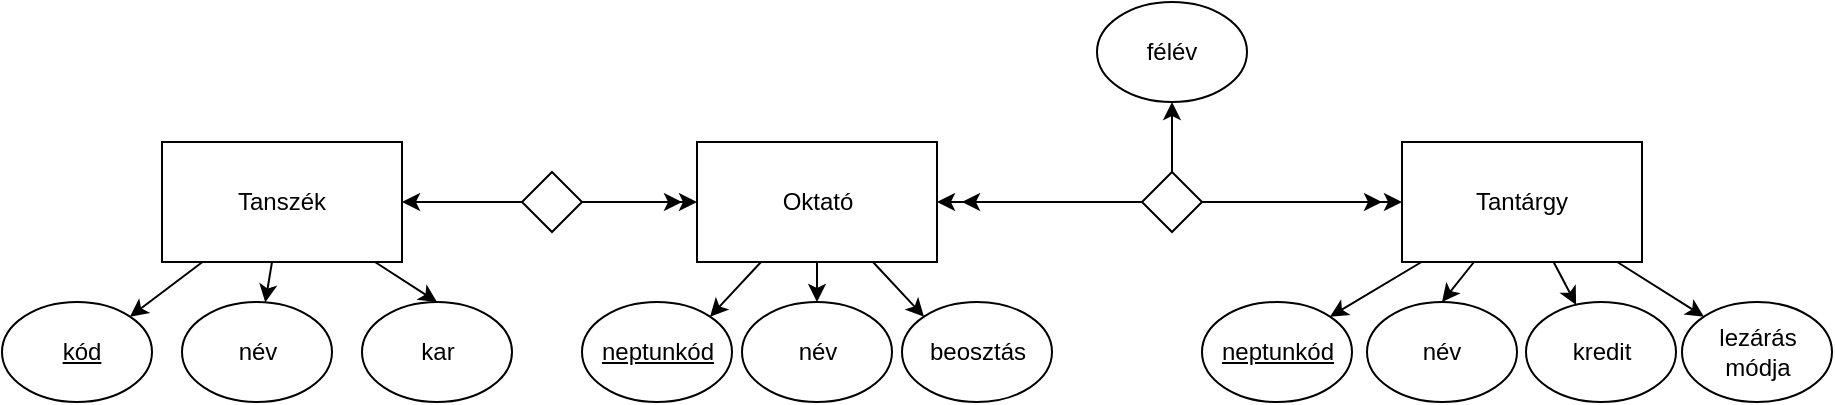 <mxfile version="20.3.0" type="device"><diagram id="8YVWnZ0JU1CbKCZpVIV3" name="1 oldal"><mxGraphModel dx="2249" dy="905" grid="1" gridSize="10" guides="1" tooltips="1" connect="1" arrows="1" fold="1" page="1" pageScale="1" pageWidth="827" pageHeight="1169" math="0" shadow="0"><root><mxCell id="0"/><mxCell id="1" parent="0"/><mxCell id="i123XRr3PV5pWn3KWQU2-22" value="" style="edgeStyle=none;rounded=0;orthogonalLoop=1;jettySize=auto;html=1;entryX=1;entryY=0;entryDx=0;entryDy=0;" edge="1" parent="1" source="i123XRr3PV5pWn3KWQU2-1" target="i123XRr3PV5pWn3KWQU2-11"><mxGeometry relative="1" as="geometry"/></mxCell><mxCell id="i123XRr3PV5pWn3KWQU2-23" value="" style="edgeStyle=none;rounded=0;orthogonalLoop=1;jettySize=auto;html=1;entryX=0;entryY=0;entryDx=0;entryDy=0;" edge="1" parent="1" source="i123XRr3PV5pWn3KWQU2-1" target="i123XRr3PV5pWn3KWQU2-12"><mxGeometry relative="1" as="geometry"/></mxCell><mxCell id="i123XRr3PV5pWn3KWQU2-24" value="" style="edgeStyle=none;rounded=0;orthogonalLoop=1;jettySize=auto;html=1;" edge="1" parent="1" source="i123XRr3PV5pWn3KWQU2-1" target="i123XRr3PV5pWn3KWQU2-13"><mxGeometry relative="1" as="geometry"/></mxCell><mxCell id="i123XRr3PV5pWn3KWQU2-1" value="" style="rounded=0;whiteSpace=wrap;html=1;" vertex="1" parent="1"><mxGeometry x="337.5" y="400" width="120" height="60" as="geometry"/></mxCell><mxCell id="i123XRr3PV5pWn3KWQU2-18" value="" style="edgeStyle=none;rounded=0;orthogonalLoop=1;jettySize=auto;html=1;entryX=0;entryY=0;entryDx=0;entryDy=0;" edge="1" parent="1" source="i123XRr3PV5pWn3KWQU2-2" target="i123XRr3PV5pWn3KWQU2-17"><mxGeometry relative="1" as="geometry"/></mxCell><mxCell id="i123XRr3PV5pWn3KWQU2-19" value="" style="edgeStyle=none;rounded=0;orthogonalLoop=1;jettySize=auto;html=1;entryX=1;entryY=0;entryDx=0;entryDy=0;" edge="1" parent="1" source="i123XRr3PV5pWn3KWQU2-2" target="i123XRr3PV5pWn3KWQU2-14"><mxGeometry relative="1" as="geometry"/></mxCell><mxCell id="i123XRr3PV5pWn3KWQU2-20" value="" style="edgeStyle=none;rounded=0;orthogonalLoop=1;jettySize=auto;html=1;entryX=0.5;entryY=0;entryDx=0;entryDy=0;" edge="1" parent="1" source="i123XRr3PV5pWn3KWQU2-2" target="i123XRr3PV5pWn3KWQU2-15"><mxGeometry relative="1" as="geometry"/></mxCell><mxCell id="i123XRr3PV5pWn3KWQU2-21" value="" style="edgeStyle=none;rounded=0;orthogonalLoop=1;jettySize=auto;html=1;" edge="1" parent="1" source="i123XRr3PV5pWn3KWQU2-2" target="i123XRr3PV5pWn3KWQU2-16"><mxGeometry relative="1" as="geometry"/></mxCell><mxCell id="i123XRr3PV5pWn3KWQU2-2" value="" style="rounded=0;whiteSpace=wrap;html=1;" vertex="1" parent="1"><mxGeometry x="690" y="400" width="120" height="60" as="geometry"/></mxCell><mxCell id="i123XRr3PV5pWn3KWQU2-8" value="" style="rounded=0;orthogonalLoop=1;jettySize=auto;html=1;entryX=1;entryY=0;entryDx=0;entryDy=0;" edge="1" parent="1" source="i123XRr3PV5pWn3KWQU2-3" target="i123XRr3PV5pWn3KWQU2-5"><mxGeometry relative="1" as="geometry"/></mxCell><mxCell id="i123XRr3PV5pWn3KWQU2-9" value="" style="edgeStyle=none;rounded=0;orthogonalLoop=1;jettySize=auto;html=1;entryX=0.5;entryY=0;entryDx=0;entryDy=0;" edge="1" parent="1" source="i123XRr3PV5pWn3KWQU2-3" target="i123XRr3PV5pWn3KWQU2-7"><mxGeometry relative="1" as="geometry"/></mxCell><mxCell id="i123XRr3PV5pWn3KWQU2-10" value="" style="edgeStyle=none;rounded=0;orthogonalLoop=1;jettySize=auto;html=1;" edge="1" parent="1" source="i123XRr3PV5pWn3KWQU2-3" target="i123XRr3PV5pWn3KWQU2-6"><mxGeometry relative="1" as="geometry"/></mxCell><mxCell id="i123XRr3PV5pWn3KWQU2-3" value="" style="rounded=0;whiteSpace=wrap;html=1;" vertex="1" parent="1"><mxGeometry x="70" y="400" width="120" height="60" as="geometry"/></mxCell><mxCell id="i123XRr3PV5pWn3KWQU2-5" value="" style="ellipse;whiteSpace=wrap;html=1;" vertex="1" parent="1"><mxGeometry x="-10" y="480" width="75" height="50" as="geometry"/></mxCell><mxCell id="i123XRr3PV5pWn3KWQU2-6" value="" style="ellipse;whiteSpace=wrap;html=1;" vertex="1" parent="1"><mxGeometry x="80" y="480" width="75" height="50" as="geometry"/></mxCell><mxCell id="i123XRr3PV5pWn3KWQU2-7" value="" style="ellipse;whiteSpace=wrap;html=1;" vertex="1" parent="1"><mxGeometry x="170" y="480" width="75" height="50" as="geometry"/></mxCell><mxCell id="i123XRr3PV5pWn3KWQU2-11" value="" style="ellipse;whiteSpace=wrap;html=1;" vertex="1" parent="1"><mxGeometry x="280" y="480" width="75" height="50" as="geometry"/></mxCell><mxCell id="i123XRr3PV5pWn3KWQU2-12" value="" style="ellipse;whiteSpace=wrap;html=1;" vertex="1" parent="1"><mxGeometry x="440" y="480" width="75" height="50" as="geometry"/></mxCell><mxCell id="i123XRr3PV5pWn3KWQU2-13" value="" style="ellipse;whiteSpace=wrap;html=1;" vertex="1" parent="1"><mxGeometry x="360" y="480" width="75" height="50" as="geometry"/></mxCell><mxCell id="i123XRr3PV5pWn3KWQU2-14" value="" style="ellipse;whiteSpace=wrap;html=1;" vertex="1" parent="1"><mxGeometry x="590" y="480" width="75" height="50" as="geometry"/></mxCell><mxCell id="i123XRr3PV5pWn3KWQU2-15" value="" style="ellipse;whiteSpace=wrap;html=1;" vertex="1" parent="1"><mxGeometry x="672.5" y="480" width="75" height="50" as="geometry"/></mxCell><mxCell id="i123XRr3PV5pWn3KWQU2-16" value="" style="ellipse;whiteSpace=wrap;html=1;" vertex="1" parent="1"><mxGeometry x="752" y="480" width="75" height="50" as="geometry"/></mxCell><mxCell id="i123XRr3PV5pWn3KWQU2-17" value="" style="ellipse;whiteSpace=wrap;html=1;" vertex="1" parent="1"><mxGeometry x="830" y="480" width="75" height="50" as="geometry"/></mxCell><mxCell id="i123XRr3PV5pWn3KWQU2-26" value="" style="edgeStyle=none;rounded=0;orthogonalLoop=1;jettySize=auto;html=1;" edge="1" parent="1" source="i123XRr3PV5pWn3KWQU2-25"><mxGeometry relative="1" as="geometry"><mxPoint x="680" y="430" as="targetPoint"/></mxGeometry></mxCell><mxCell id="i123XRr3PV5pWn3KWQU2-27" value="" style="edgeStyle=none;rounded=0;orthogonalLoop=1;jettySize=auto;html=1;" edge="1" parent="1" source="i123XRr3PV5pWn3KWQU2-25"><mxGeometry relative="1" as="geometry"><mxPoint x="470" y="430" as="targetPoint"/></mxGeometry></mxCell><mxCell id="i123XRr3PV5pWn3KWQU2-32" value="" style="edgeStyle=none;rounded=0;orthogonalLoop=1;jettySize=auto;html=1;" edge="1" parent="1" source="i123XRr3PV5pWn3KWQU2-25" target="i123XRr3PV5pWn3KWQU2-2"><mxGeometry relative="1" as="geometry"/></mxCell><mxCell id="i123XRr3PV5pWn3KWQU2-33" value="" style="edgeStyle=none;rounded=0;orthogonalLoop=1;jettySize=auto;html=1;" edge="1" parent="1" source="i123XRr3PV5pWn3KWQU2-25" target="i123XRr3PV5pWn3KWQU2-1"><mxGeometry relative="1" as="geometry"/></mxCell><mxCell id="i123XRr3PV5pWn3KWQU2-47" value="" style="edgeStyle=none;rounded=0;orthogonalLoop=1;jettySize=auto;html=1;" edge="1" parent="1" source="i123XRr3PV5pWn3KWQU2-25" target="i123XRr3PV5pWn3KWQU2-46"><mxGeometry relative="1" as="geometry"/></mxCell><mxCell id="i123XRr3PV5pWn3KWQU2-25" value="" style="rhombus;whiteSpace=wrap;html=1;" vertex="1" parent="1"><mxGeometry x="560" y="415" width="30" height="30" as="geometry"/></mxCell><mxCell id="i123XRr3PV5pWn3KWQU2-29" value="" style="edgeStyle=none;rounded=0;orthogonalLoop=1;jettySize=auto;html=1;" edge="1" parent="1" source="i123XRr3PV5pWn3KWQU2-28" target="i123XRr3PV5pWn3KWQU2-1"><mxGeometry relative="1" as="geometry"/></mxCell><mxCell id="i123XRr3PV5pWn3KWQU2-30" value="" style="edgeStyle=none;rounded=0;orthogonalLoop=1;jettySize=auto;html=1;" edge="1" parent="1" source="i123XRr3PV5pWn3KWQU2-28"><mxGeometry relative="1" as="geometry"><mxPoint x="330" y="430" as="targetPoint"/></mxGeometry></mxCell><mxCell id="i123XRr3PV5pWn3KWQU2-35" value="" style="edgeStyle=none;rounded=0;orthogonalLoop=1;jettySize=auto;html=1;" edge="1" parent="1" source="i123XRr3PV5pWn3KWQU2-28" target="i123XRr3PV5pWn3KWQU2-3"><mxGeometry relative="1" as="geometry"/></mxCell><mxCell id="i123XRr3PV5pWn3KWQU2-28" value="" style="rhombus;whiteSpace=wrap;html=1;" vertex="1" parent="1"><mxGeometry x="250" y="415" width="30" height="30" as="geometry"/></mxCell><mxCell id="i123XRr3PV5pWn3KWQU2-37" value="Tanszék" style="text;html=1;strokeColor=none;fillColor=none;align=center;verticalAlign=middle;whiteSpace=wrap;rounded=0;" vertex="1" parent="1"><mxGeometry x="100" y="415" width="60" height="30" as="geometry"/></mxCell><mxCell id="i123XRr3PV5pWn3KWQU2-39" value="&lt;u&gt;kód&lt;/u&gt;" style="text;html=1;strokeColor=none;fillColor=none;align=center;verticalAlign=middle;whiteSpace=wrap;rounded=0;" vertex="1" parent="1"><mxGeometry y="490" width="60" height="30" as="geometry"/></mxCell><mxCell id="i123XRr3PV5pWn3KWQU2-40" value="név" style="text;html=1;strokeColor=none;fillColor=none;align=center;verticalAlign=middle;whiteSpace=wrap;rounded=0;" vertex="1" parent="1"><mxGeometry x="87.5" y="490" width="60" height="30" as="geometry"/></mxCell><mxCell id="i123XRr3PV5pWn3KWQU2-41" value="kar" style="text;html=1;strokeColor=none;fillColor=none;align=center;verticalAlign=middle;whiteSpace=wrap;rounded=0;" vertex="1" parent="1"><mxGeometry x="177.5" y="490" width="60" height="30" as="geometry"/></mxCell><mxCell id="i123XRr3PV5pWn3KWQU2-42" value="Oktató" style="text;html=1;strokeColor=none;fillColor=none;align=center;verticalAlign=middle;whiteSpace=wrap;rounded=0;" vertex="1" parent="1"><mxGeometry x="367.5" y="415" width="60" height="30" as="geometry"/></mxCell><mxCell id="i123XRr3PV5pWn3KWQU2-43" value="&lt;u&gt;neptunkód&lt;/u&gt;" style="text;html=1;strokeColor=none;fillColor=none;align=center;verticalAlign=middle;whiteSpace=wrap;rounded=0;" vertex="1" parent="1"><mxGeometry x="287.5" y="490" width="60" height="30" as="geometry"/></mxCell><mxCell id="i123XRr3PV5pWn3KWQU2-44" value="név" style="text;html=1;strokeColor=none;fillColor=none;align=center;verticalAlign=middle;whiteSpace=wrap;rounded=0;" vertex="1" parent="1"><mxGeometry x="367.5" y="490" width="60" height="30" as="geometry"/></mxCell><mxCell id="i123XRr3PV5pWn3KWQU2-45" value="beosztás" style="text;html=1;strokeColor=none;fillColor=none;align=center;verticalAlign=middle;whiteSpace=wrap;rounded=0;" vertex="1" parent="1"><mxGeometry x="447.5" y="490" width="60" height="30" as="geometry"/></mxCell><mxCell id="i123XRr3PV5pWn3KWQU2-46" value="" style="ellipse;whiteSpace=wrap;html=1;" vertex="1" parent="1"><mxGeometry x="537.5" y="330" width="75" height="50" as="geometry"/></mxCell><mxCell id="i123XRr3PV5pWn3KWQU2-48" value="félév" style="text;html=1;strokeColor=none;fillColor=none;align=center;verticalAlign=middle;whiteSpace=wrap;rounded=0;" vertex="1" parent="1"><mxGeometry x="545" y="340" width="60" height="30" as="geometry"/></mxCell><mxCell id="i123XRr3PV5pWn3KWQU2-49" value="Tantárgy" style="text;html=1;strokeColor=none;fillColor=none;align=center;verticalAlign=middle;whiteSpace=wrap;rounded=0;" vertex="1" parent="1"><mxGeometry x="720" y="415" width="60" height="30" as="geometry"/></mxCell><mxCell id="i123XRr3PV5pWn3KWQU2-50" value="&lt;u&gt;neptunkód&lt;/u&gt;" style="text;html=1;strokeColor=none;fillColor=none;align=center;verticalAlign=middle;whiteSpace=wrap;rounded=0;" vertex="1" parent="1"><mxGeometry x="597.5" y="490" width="60" height="30" as="geometry"/></mxCell><mxCell id="i123XRr3PV5pWn3KWQU2-51" value="név" style="text;html=1;strokeColor=none;fillColor=none;align=center;verticalAlign=middle;whiteSpace=wrap;rounded=0;" vertex="1" parent="1"><mxGeometry x="680" y="490" width="60" height="30" as="geometry"/></mxCell><mxCell id="i123XRr3PV5pWn3KWQU2-52" value="kredit" style="text;html=1;strokeColor=none;fillColor=none;align=center;verticalAlign=middle;whiteSpace=wrap;rounded=0;" vertex="1" parent="1"><mxGeometry x="759.5" y="490" width="60" height="30" as="geometry"/></mxCell><mxCell id="i123XRr3PV5pWn3KWQU2-53" value="lezárás módja" style="text;html=1;strokeColor=none;fillColor=none;align=center;verticalAlign=middle;whiteSpace=wrap;rounded=0;" vertex="1" parent="1"><mxGeometry x="837.5" y="490" width="60" height="30" as="geometry"/></mxCell></root></mxGraphModel></diagram></mxfile>